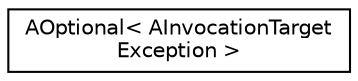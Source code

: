 digraph "Graphical Class Hierarchy"
{
 // LATEX_PDF_SIZE
  edge [fontname="Helvetica",fontsize="10",labelfontname="Helvetica",labelfontsize="10"];
  node [fontname="Helvetica",fontsize="10",shape=record];
  rankdir="LR";
  Node0 [label="AOptional\< AInvocationTarget\lException \>",height=0.2,width=0.4,color="black", fillcolor="white", style="filled",URL="$classAOptional.html",tooltip=" "];
}

